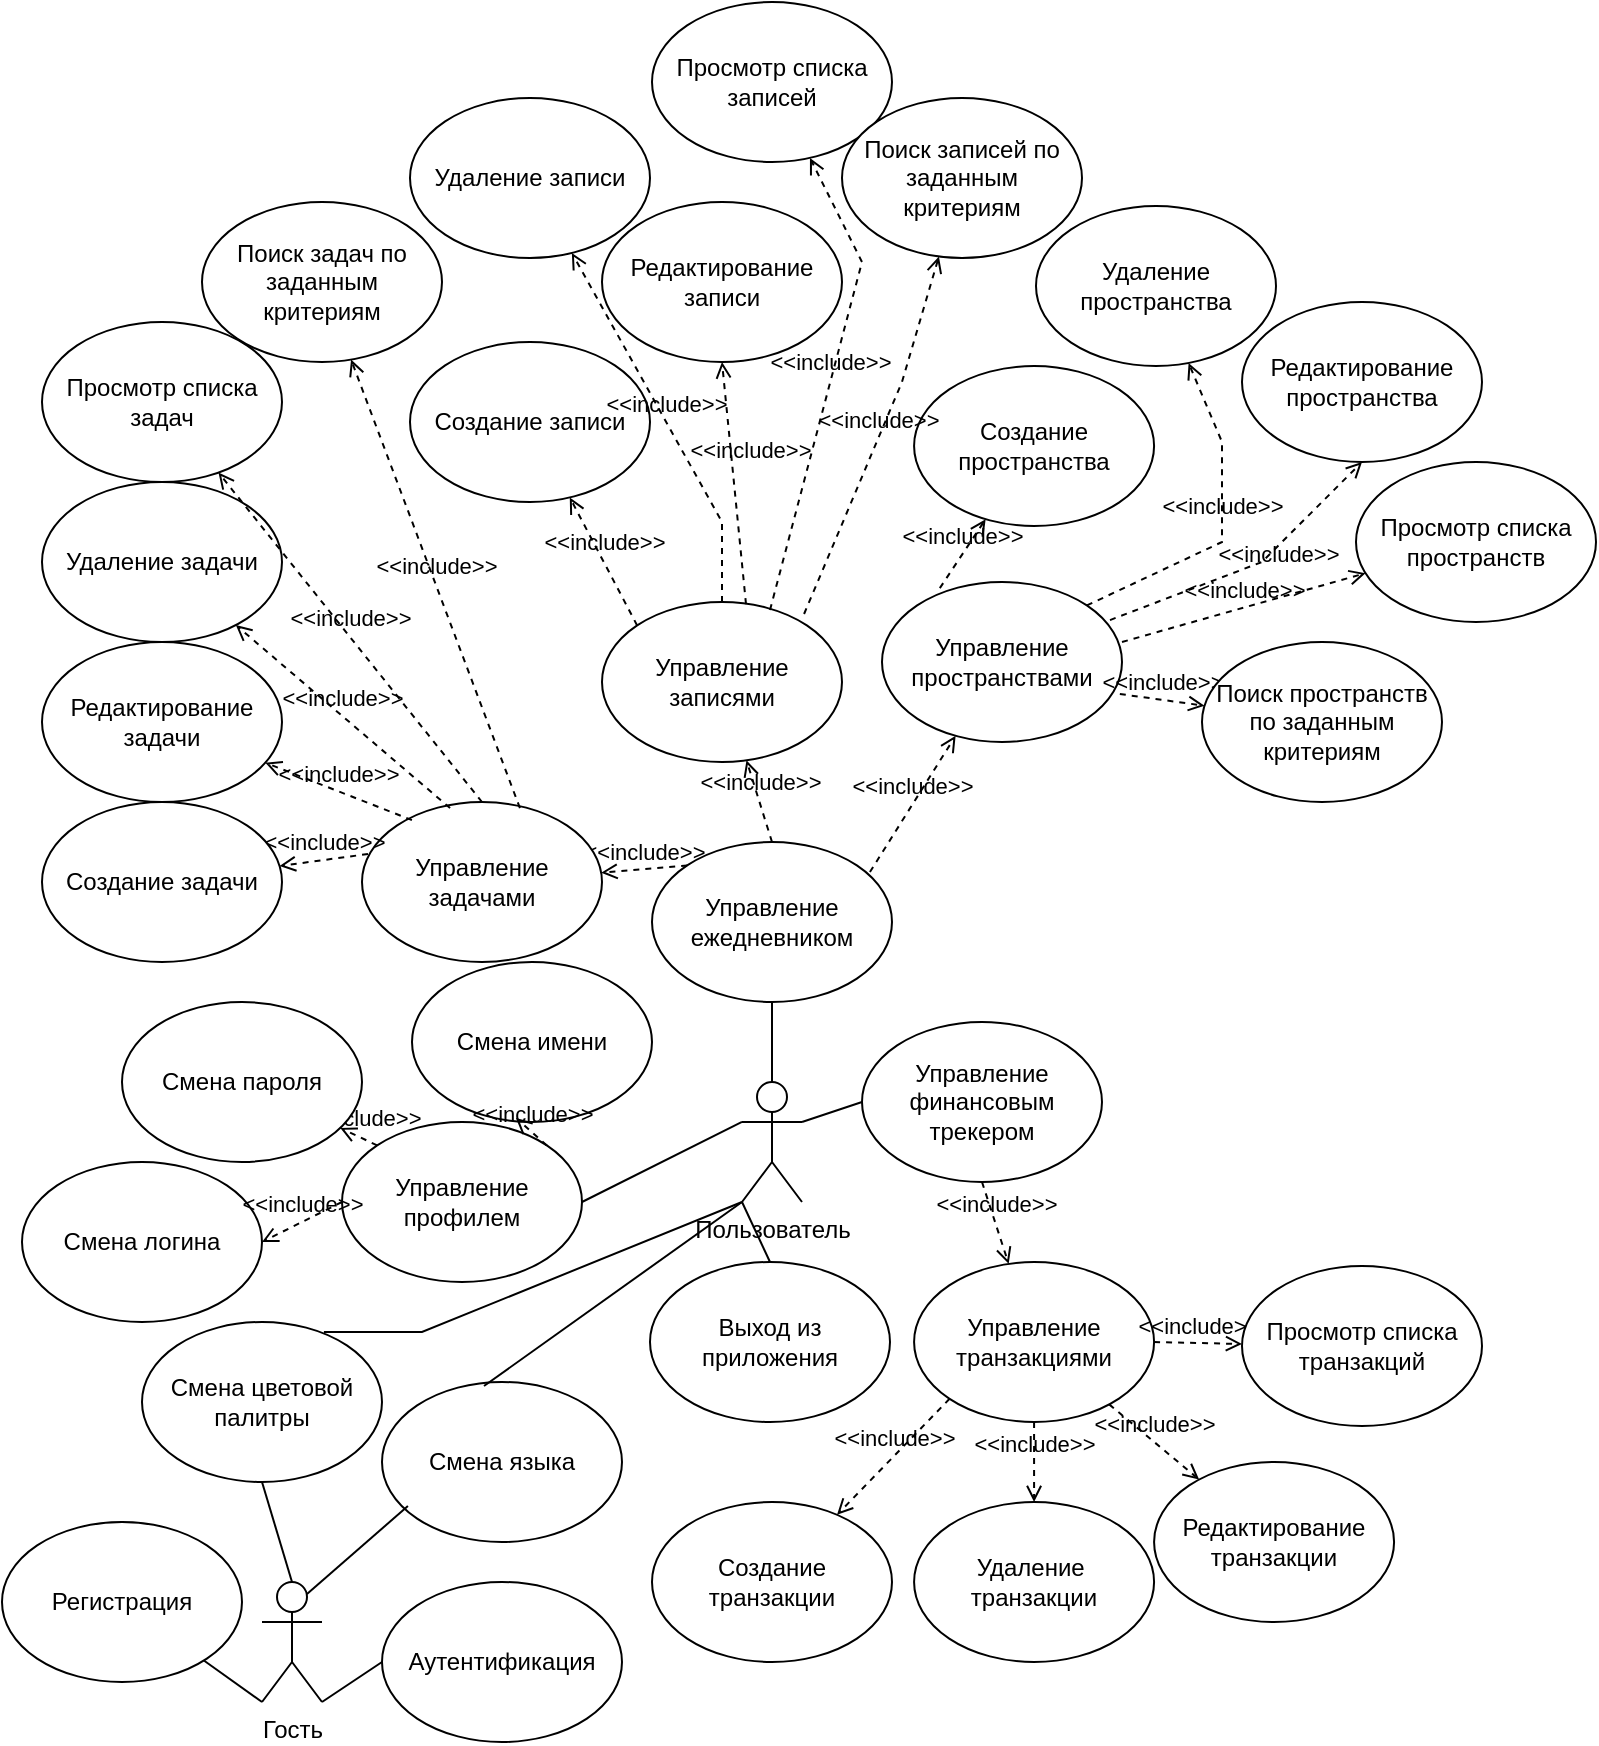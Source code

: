 <mxfile version="24.2.5" type="device">
  <diagram name="Страница — 1" id="C3ocng0XXql7ZPbnZEg3">
    <mxGraphModel dx="1231" dy="1736" grid="1" gridSize="10" guides="1" tooltips="1" connect="1" arrows="1" fold="1" page="1" pageScale="1" pageWidth="827" pageHeight="1169" math="0" shadow="0">
      <root>
        <mxCell id="0" />
        <mxCell id="1" parent="0" />
        <mxCell id="pg2_7ebm1C0G22UTHCx4-1" value="Пользователь" style="shape=umlActor;verticalLabelPosition=bottom;verticalAlign=top;html=1;outlineConnect=0;" parent="1" vertex="1">
          <mxGeometry x="400" y="270" width="30" height="60" as="geometry" />
        </mxCell>
        <mxCell id="pg2_7ebm1C0G22UTHCx4-6" value="Управление профилем" style="ellipse;whiteSpace=wrap;html=1;" parent="1" vertex="1">
          <mxGeometry x="200" y="290" width="120" height="80" as="geometry" />
        </mxCell>
        <mxCell id="pg2_7ebm1C0G22UTHCx4-7" value="&amp;lt;&amp;lt;include&amp;gt;&amp;gt;" style="html=1;verticalAlign=bottom;labelBackgroundColor=none;endArrow=open;endFill=0;dashed=1;rounded=0;exitX=0;exitY=0;exitDx=0;exitDy=0;" parent="1" source="pg2_7ebm1C0G22UTHCx4-6" target="pg2_7ebm1C0G22UTHCx4-9" edge="1">
          <mxGeometry x="-0.017" width="160" relative="1" as="geometry">
            <mxPoint x="120" y="370" as="sourcePoint" />
            <mxPoint x="150" y="200" as="targetPoint" />
            <mxPoint as="offset" />
          </mxGeometry>
        </mxCell>
        <mxCell id="pg2_7ebm1C0G22UTHCx4-8" value="" style="endArrow=none;html=1;rounded=0;exitX=0;exitY=0.333;exitDx=0;exitDy=0;exitPerimeter=0;entryX=1;entryY=0.5;entryDx=0;entryDy=0;" parent="1" source="pg2_7ebm1C0G22UTHCx4-1" target="pg2_7ebm1C0G22UTHCx4-6" edge="1">
          <mxGeometry width="50" height="50" relative="1" as="geometry">
            <mxPoint x="390" y="320" as="sourcePoint" />
            <mxPoint x="440" y="270" as="targetPoint" />
          </mxGeometry>
        </mxCell>
        <mxCell id="pg2_7ebm1C0G22UTHCx4-9" value="Смена пароля" style="ellipse;whiteSpace=wrap;html=1;" parent="1" vertex="1">
          <mxGeometry x="90" y="230" width="120" height="80" as="geometry" />
        </mxCell>
        <mxCell id="pg2_7ebm1C0G22UTHCx4-10" value="Смена логина" style="ellipse;whiteSpace=wrap;html=1;" parent="1" vertex="1">
          <mxGeometry x="40" y="310" width="120" height="80" as="geometry" />
        </mxCell>
        <mxCell id="pg2_7ebm1C0G22UTHCx4-11" value="&amp;lt;&amp;lt;include&amp;gt;&amp;gt;" style="html=1;verticalAlign=bottom;labelBackgroundColor=none;endArrow=open;endFill=0;dashed=1;rounded=0;exitX=0;exitY=0.5;exitDx=0;exitDy=0;entryX=1;entryY=0.5;entryDx=0;entryDy=0;" parent="1" source="pg2_7ebm1C0G22UTHCx4-6" target="pg2_7ebm1C0G22UTHCx4-10" edge="1">
          <mxGeometry x="0.003" width="160" relative="1" as="geometry">
            <mxPoint x="218" y="262" as="sourcePoint" />
            <mxPoint x="179" y="231" as="targetPoint" />
            <mxPoint as="offset" />
          </mxGeometry>
        </mxCell>
        <mxCell id="pg2_7ebm1C0G22UTHCx4-13" value="Смена цветовой палитры" style="ellipse;whiteSpace=wrap;html=1;" parent="1" vertex="1">
          <mxGeometry x="100" y="390" width="120" height="80" as="geometry" />
        </mxCell>
        <mxCell id="pg2_7ebm1C0G22UTHCx4-15" value="Смена языка" style="ellipse;whiteSpace=wrap;html=1;" parent="1" vertex="1">
          <mxGeometry x="220" y="420" width="120" height="80" as="geometry" />
        </mxCell>
        <mxCell id="pg2_7ebm1C0G22UTHCx4-17" value="Выход из приложения" style="ellipse;whiteSpace=wrap;html=1;" parent="1" vertex="1">
          <mxGeometry x="354" y="360" width="120" height="80" as="geometry" />
        </mxCell>
        <mxCell id="pg2_7ebm1C0G22UTHCx4-19" value="" style="endArrow=none;html=1;rounded=0;exitX=0.5;exitY=0;exitDx=0;exitDy=0;entryX=0;entryY=1;entryDx=0;entryDy=0;entryPerimeter=0;" parent="1" source="pg2_7ebm1C0G22UTHCx4-17" target="pg2_7ebm1C0G22UTHCx4-1" edge="1">
          <mxGeometry width="50" height="50" relative="1" as="geometry">
            <mxPoint x="440" y="400" as="sourcePoint" />
            <mxPoint x="390" y="400" as="targetPoint" />
          </mxGeometry>
        </mxCell>
        <mxCell id="pg2_7ebm1C0G22UTHCx4-20" value="Управление ежедневником" style="ellipse;whiteSpace=wrap;html=1;" parent="1" vertex="1">
          <mxGeometry x="355" y="150" width="120" height="80" as="geometry" />
        </mxCell>
        <mxCell id="pg2_7ebm1C0G22UTHCx4-21" value="" style="endArrow=none;html=1;rounded=0;exitX=0.5;exitY=0;exitDx=0;exitDy=0;exitPerimeter=0;" parent="1" source="pg2_7ebm1C0G22UTHCx4-1" target="pg2_7ebm1C0G22UTHCx4-20" edge="1">
          <mxGeometry width="50" height="50" relative="1" as="geometry">
            <mxPoint x="390" y="220" as="sourcePoint" />
            <mxPoint x="440" y="170" as="targetPoint" />
          </mxGeometry>
        </mxCell>
        <mxCell id="pg2_7ebm1C0G22UTHCx4-22" value="&amp;lt;&amp;lt;include&amp;gt;&amp;gt;" style="html=1;verticalAlign=bottom;labelBackgroundColor=none;endArrow=open;endFill=0;dashed=1;rounded=0;exitX=0;exitY=0;exitDx=0;exitDy=0;" parent="1" source="pg2_7ebm1C0G22UTHCx4-20" target="pg2_7ebm1C0G22UTHCx4-23" edge="1">
          <mxGeometry x="0.003" width="160" relative="1" as="geometry">
            <mxPoint x="355" y="162" as="sourcePoint" />
            <mxPoint x="257" y="100" as="targetPoint" />
            <mxPoint as="offset" />
          </mxGeometry>
        </mxCell>
        <mxCell id="pg2_7ebm1C0G22UTHCx4-23" value="Управление задачами" style="ellipse;whiteSpace=wrap;html=1;" parent="1" vertex="1">
          <mxGeometry x="210" y="130" width="120" height="80" as="geometry" />
        </mxCell>
        <mxCell id="pg2_7ebm1C0G22UTHCx4-24" value="&amp;lt;&amp;lt;include&amp;gt;&amp;gt;" style="html=1;verticalAlign=bottom;labelBackgroundColor=none;endArrow=open;endFill=0;dashed=1;rounded=0;exitX=0.5;exitY=0;exitDx=0;exitDy=0;" parent="1" source="pg2_7ebm1C0G22UTHCx4-20" target="pg2_7ebm1C0G22UTHCx4-25" edge="1">
          <mxGeometry x="0.003" width="160" relative="1" as="geometry">
            <mxPoint x="526" y="142" as="sourcePoint" />
            <mxPoint x="410" y="80" as="targetPoint" />
            <mxPoint as="offset" />
          </mxGeometry>
        </mxCell>
        <mxCell id="pg2_7ebm1C0G22UTHCx4-25" value="Управление записями" style="ellipse;whiteSpace=wrap;html=1;" parent="1" vertex="1">
          <mxGeometry x="330" y="30" width="120" height="80" as="geometry" />
        </mxCell>
        <mxCell id="pg2_7ebm1C0G22UTHCx4-26" value="&amp;lt;&amp;lt;include&amp;gt;&amp;gt;" style="html=1;verticalAlign=bottom;labelBackgroundColor=none;endArrow=open;endFill=0;dashed=1;rounded=0;exitX=0.908;exitY=0.188;exitDx=0;exitDy=0;exitPerimeter=0;" parent="1" source="pg2_7ebm1C0G22UTHCx4-20" target="pg2_7ebm1C0G22UTHCx4-27" edge="1">
          <mxGeometry x="-0.006" width="160" relative="1" as="geometry">
            <mxPoint x="475" y="162" as="sourcePoint" />
            <mxPoint x="566.04" y="80" as="targetPoint" />
            <mxPoint as="offset" />
          </mxGeometry>
        </mxCell>
        <mxCell id="pg2_7ebm1C0G22UTHCx4-27" value="Управление пространствами" style="ellipse;whiteSpace=wrap;html=1;" parent="1" vertex="1">
          <mxGeometry x="470" y="20" width="120" height="80" as="geometry" />
        </mxCell>
        <mxCell id="pg2_7ebm1C0G22UTHCx4-28" value="&amp;lt;&amp;lt;include&amp;gt;&amp;gt;" style="html=1;verticalAlign=bottom;labelBackgroundColor=none;endArrow=open;endFill=0;dashed=1;rounded=0;exitX=0.025;exitY=0.325;exitDx=0;exitDy=0;exitPerimeter=0;" parent="1" source="pg2_7ebm1C0G22UTHCx4-23" target="pg2_7ebm1C0G22UTHCx4-29" edge="1">
          <mxGeometry x="0.003" width="160" relative="1" as="geometry">
            <mxPoint x="196" y="102" as="sourcePoint" />
            <mxPoint x="80" y="40" as="targetPoint" />
            <mxPoint as="offset" />
          </mxGeometry>
        </mxCell>
        <mxCell id="pg2_7ebm1C0G22UTHCx4-29" value="Создание задачи" style="ellipse;whiteSpace=wrap;html=1;" parent="1" vertex="1">
          <mxGeometry x="50" y="130" width="120" height="80" as="geometry" />
        </mxCell>
        <mxCell id="pg2_7ebm1C0G22UTHCx4-30" value="&amp;lt;&amp;lt;include&amp;gt;&amp;gt;" style="html=1;verticalAlign=bottom;labelBackgroundColor=none;endArrow=open;endFill=0;dashed=1;rounded=0;exitX=0.208;exitY=0.113;exitDx=0;exitDy=0;exitPerimeter=0;" parent="1" source="pg2_7ebm1C0G22UTHCx4-23" target="pg2_7ebm1C0G22UTHCx4-31" edge="1">
          <mxGeometry x="0.003" width="160" relative="1" as="geometry">
            <mxPoint x="280" y="16" as="sourcePoint" />
            <mxPoint x="180" y="-20" as="targetPoint" />
            <mxPoint as="offset" />
          </mxGeometry>
        </mxCell>
        <mxCell id="pg2_7ebm1C0G22UTHCx4-31" value="Редактирование задачи" style="ellipse;whiteSpace=wrap;html=1;" parent="1" vertex="1">
          <mxGeometry x="50" y="50" width="120" height="80" as="geometry" />
        </mxCell>
        <mxCell id="pg2_7ebm1C0G22UTHCx4-32" value="&amp;lt;&amp;lt;include&amp;gt;&amp;gt;" style="html=1;verticalAlign=bottom;labelBackgroundColor=none;endArrow=open;endFill=0;dashed=1;rounded=0;exitX=0.367;exitY=0.038;exitDx=0;exitDy=0;exitPerimeter=0;" parent="1" source="pg2_7ebm1C0G22UTHCx4-23" target="pg2_7ebm1C0G22UTHCx4-33" edge="1">
          <mxGeometry x="0.003" width="160" relative="1" as="geometry">
            <mxPoint x="414" y="-34" as="sourcePoint" />
            <mxPoint x="314" y="-70" as="targetPoint" />
            <mxPoint as="offset" />
          </mxGeometry>
        </mxCell>
        <mxCell id="pg2_7ebm1C0G22UTHCx4-33" value="Удаление задачи" style="ellipse;whiteSpace=wrap;html=1;" parent="1" vertex="1">
          <mxGeometry x="50" y="-30" width="120" height="80" as="geometry" />
        </mxCell>
        <mxCell id="pg2_7ebm1C0G22UTHCx4-34" value="&amp;lt;&amp;lt;include&amp;gt;&amp;gt;" style="html=1;verticalAlign=bottom;labelBackgroundColor=none;endArrow=open;endFill=0;dashed=1;rounded=0;exitX=0.5;exitY=0;exitDx=0;exitDy=0;" parent="1" source="pg2_7ebm1C0G22UTHCx4-23" target="pg2_7ebm1C0G22UTHCx4-35" edge="1">
          <mxGeometry x="0.003" width="160" relative="1" as="geometry">
            <mxPoint x="380" y="-44" as="sourcePoint" />
            <mxPoint x="280" y="-80" as="targetPoint" />
            <mxPoint as="offset" />
          </mxGeometry>
        </mxCell>
        <mxCell id="pg2_7ebm1C0G22UTHCx4-35" value="Просмотр списка задач" style="ellipse;whiteSpace=wrap;html=1;" parent="1" vertex="1">
          <mxGeometry x="50" y="-110" width="120" height="80" as="geometry" />
        </mxCell>
        <mxCell id="pg2_7ebm1C0G22UTHCx4-36" value="&amp;lt;&amp;lt;include&amp;gt;&amp;gt;" style="html=1;verticalAlign=bottom;labelBackgroundColor=none;endArrow=open;endFill=0;dashed=1;rounded=0;exitX=0.658;exitY=0.038;exitDx=0;exitDy=0;exitPerimeter=0;" parent="1" source="pg2_7ebm1C0G22UTHCx4-23" target="pg2_7ebm1C0G22UTHCx4-37" edge="1">
          <mxGeometry x="0.003" width="160" relative="1" as="geometry">
            <mxPoint x="273.04" y="47.52" as="sourcePoint" />
            <mxPoint x="290" y="-137.52" as="targetPoint" />
            <mxPoint as="offset" />
          </mxGeometry>
        </mxCell>
        <mxCell id="pg2_7ebm1C0G22UTHCx4-37" value="Поиск задач по заданным критериям" style="ellipse;whiteSpace=wrap;html=1;" parent="1" vertex="1">
          <mxGeometry x="130" y="-170" width="120" height="80" as="geometry" />
        </mxCell>
        <mxCell id="pg2_7ebm1C0G22UTHCx4-38" value="&amp;lt;&amp;lt;include&amp;gt;&amp;gt;" style="html=1;verticalAlign=bottom;labelBackgroundColor=none;endArrow=open;endFill=0;dashed=1;rounded=0;exitX=0;exitY=0;exitDx=0;exitDy=0;" parent="1" source="pg2_7ebm1C0G22UTHCx4-25" target="pg2_7ebm1C0G22UTHCx4-39" edge="1">
          <mxGeometry x="0.003" width="160" relative="1" as="geometry">
            <mxPoint x="340" y="45" as="sourcePoint" />
            <mxPoint x="400" y="-21.72" as="targetPoint" />
            <mxPoint as="offset" />
          </mxGeometry>
        </mxCell>
        <mxCell id="pg2_7ebm1C0G22UTHCx4-39" value="Создание записи" style="ellipse;whiteSpace=wrap;html=1;" parent="1" vertex="1">
          <mxGeometry x="234" y="-100" width="120" height="80" as="geometry" />
        </mxCell>
        <mxCell id="pg2_7ebm1C0G22UTHCx4-43" value="&amp;lt;&amp;lt;include&amp;gt;&amp;gt;" style="html=1;verticalAlign=bottom;labelBackgroundColor=none;endArrow=open;endFill=0;dashed=1;rounded=0;exitX=0.5;exitY=0;exitDx=0;exitDy=0;" parent="1" source="pg2_7ebm1C0G22UTHCx4-25" target="pg2_7ebm1C0G22UTHCx4-44" edge="1">
          <mxGeometry x="0.003" width="160" relative="1" as="geometry">
            <mxPoint x="424" y="22" as="sourcePoint" />
            <mxPoint x="476" y="-41.72" as="targetPoint" />
            <mxPoint as="offset" />
            <Array as="points">
              <mxPoint x="390" y="-10" />
            </Array>
          </mxGeometry>
        </mxCell>
        <mxCell id="pg2_7ebm1C0G22UTHCx4-44" value="Удаление записи" style="ellipse;whiteSpace=wrap;html=1;" parent="1" vertex="1">
          <mxGeometry x="234" y="-222" width="120" height="80" as="geometry" />
        </mxCell>
        <mxCell id="pg2_7ebm1C0G22UTHCx4-45" value="&amp;lt;&amp;lt;include&amp;gt;&amp;gt;" style="html=1;verticalAlign=bottom;labelBackgroundColor=none;endArrow=open;endFill=0;dashed=1;rounded=0;exitX=0.6;exitY=0.013;exitDx=0;exitDy=0;entryX=0.5;entryY=1;entryDx=0;entryDy=0;exitPerimeter=0;" parent="1" source="pg2_7ebm1C0G22UTHCx4-25" target="pg2_7ebm1C0G22UTHCx4-46" edge="1">
          <mxGeometry x="0.1" y="-9" width="160" relative="1" as="geometry">
            <mxPoint x="494" y="-90" as="sourcePoint" />
            <mxPoint x="460" y="-154" as="targetPoint" />
            <mxPoint as="offset" />
            <Array as="points">
              <mxPoint x="390" y="-90" />
            </Array>
          </mxGeometry>
        </mxCell>
        <mxCell id="pg2_7ebm1C0G22UTHCx4-46" value="Редактирование записи" style="ellipse;whiteSpace=wrap;html=1;" parent="1" vertex="1">
          <mxGeometry x="330" y="-170" width="120" height="80" as="geometry" />
        </mxCell>
        <mxCell id="pg2_7ebm1C0G22UTHCx4-47" value="&amp;lt;&amp;lt;include&amp;gt;&amp;gt;" style="html=1;verticalAlign=bottom;labelBackgroundColor=none;endArrow=open;endFill=0;dashed=1;rounded=0;exitX=0.7;exitY=0.05;exitDx=0;exitDy=0;exitPerimeter=0;" parent="1" source="pg2_7ebm1C0G22UTHCx4-25" target="pg2_7ebm1C0G22UTHCx4-48" edge="1">
          <mxGeometry width="160" relative="1" as="geometry">
            <mxPoint x="564" as="sourcePoint" />
            <mxPoint x="616" y="-63.72" as="targetPoint" />
            <mxPoint as="offset" />
            <Array as="points">
              <mxPoint x="460" y="-140" />
            </Array>
          </mxGeometry>
        </mxCell>
        <mxCell id="pg2_7ebm1C0G22UTHCx4-48" value="Просмотр списка записей" style="ellipse;whiteSpace=wrap;html=1;" parent="1" vertex="1">
          <mxGeometry x="355" y="-270" width="120" height="80" as="geometry" />
        </mxCell>
        <mxCell id="pg2_7ebm1C0G22UTHCx4-53" value="&amp;lt;&amp;lt;include&amp;gt;&amp;gt;" style="html=1;verticalAlign=bottom;labelBackgroundColor=none;endArrow=open;endFill=0;dashed=1;rounded=0;exitX=0.241;exitY=0.038;exitDx=0;exitDy=0;exitPerimeter=0;" parent="1" source="pg2_7ebm1C0G22UTHCx4-27" target="pg2_7ebm1C0G22UTHCx4-54" edge="1">
          <mxGeometry x="-0.01" width="160" relative="1" as="geometry">
            <mxPoint x="625" y="64" as="sourcePoint" />
            <mxPoint x="677" y="0.28" as="targetPoint" />
            <mxPoint as="offset" />
          </mxGeometry>
        </mxCell>
        <mxCell id="pg2_7ebm1C0G22UTHCx4-54" value="Создание пространства" style="ellipse;whiteSpace=wrap;html=1;" parent="1" vertex="1">
          <mxGeometry x="486.04" y="-88" width="120" height="80" as="geometry" />
        </mxCell>
        <mxCell id="pg2_7ebm1C0G22UTHCx4-55" value="&amp;lt;&amp;lt;include&amp;gt;&amp;gt;" style="html=1;verticalAlign=bottom;labelBackgroundColor=none;endArrow=open;endFill=0;dashed=1;rounded=0;exitX=1;exitY=0;exitDx=0;exitDy=0;" parent="1" source="pg2_7ebm1C0G22UTHCx4-27" target="pg2_7ebm1C0G22UTHCx4-56" edge="1">
          <mxGeometry x="0.003" width="160" relative="1" as="geometry">
            <mxPoint x="660" y="30" as="sourcePoint" />
            <mxPoint x="753" y="-19.72" as="targetPoint" />
            <mxPoint as="offset" />
            <Array as="points">
              <mxPoint x="640" />
              <mxPoint x="640" y="-50" />
            </Array>
          </mxGeometry>
        </mxCell>
        <mxCell id="pg2_7ebm1C0G22UTHCx4-56" value="Удаление пространства" style="ellipse;whiteSpace=wrap;html=1;" parent="1" vertex="1">
          <mxGeometry x="547" y="-168" width="120" height="80" as="geometry" />
        </mxCell>
        <mxCell id="pg2_7ebm1C0G22UTHCx4-57" value="&amp;lt;&amp;lt;include&amp;gt;&amp;gt;" style="html=1;verticalAlign=bottom;labelBackgroundColor=none;endArrow=open;endFill=0;dashed=1;rounded=0;exitX=0.95;exitY=0.238;exitDx=0;exitDy=0;entryX=0.5;entryY=1;entryDx=0;entryDy=0;exitPerimeter=0;" parent="1" source="pg2_7ebm1C0G22UTHCx4-27" target="pg2_7ebm1C0G22UTHCx4-58" edge="1">
          <mxGeometry x="0.1" y="-9" width="160" relative="1" as="geometry">
            <mxPoint x="679" y="53" as="sourcePoint" />
            <mxPoint x="737" y="-132" as="targetPoint" />
            <mxPoint as="offset" />
            <Array as="points">
              <mxPoint x="660" y="10" />
            </Array>
          </mxGeometry>
        </mxCell>
        <mxCell id="pg2_7ebm1C0G22UTHCx4-58" value="Редактирование пространства" style="ellipse;whiteSpace=wrap;html=1;" parent="1" vertex="1">
          <mxGeometry x="650" y="-120" width="120" height="80" as="geometry" />
        </mxCell>
        <mxCell id="pg2_7ebm1C0G22UTHCx4-59" value="&amp;lt;&amp;lt;include&amp;gt;&amp;gt;" style="html=1;verticalAlign=bottom;labelBackgroundColor=none;endArrow=open;endFill=0;dashed=1;rounded=0;exitX=1;exitY=0.375;exitDx=0;exitDy=0;exitPerimeter=0;" parent="1" source="pg2_7ebm1C0G22UTHCx4-27" target="pg2_7ebm1C0G22UTHCx4-60" edge="1">
          <mxGeometry x="0.003" width="160" relative="1" as="geometry">
            <mxPoint x="810" y="40" as="sourcePoint" />
            <mxPoint x="893" y="-41.72" as="targetPoint" />
            <mxPoint as="offset" />
          </mxGeometry>
        </mxCell>
        <mxCell id="pg2_7ebm1C0G22UTHCx4-60" value="Просмотр списка пространств" style="ellipse;whiteSpace=wrap;html=1;" parent="1" vertex="1">
          <mxGeometry x="707" y="-40" width="120" height="80" as="geometry" />
        </mxCell>
        <mxCell id="pg2_7ebm1C0G22UTHCx4-61" value="&amp;lt;&amp;lt;include&amp;gt;&amp;gt;" style="html=1;verticalAlign=bottom;labelBackgroundColor=none;endArrow=open;endFill=0;dashed=1;rounded=0;exitX=0.991;exitY=0.7;exitDx=0;exitDy=0;exitPerimeter=0;" parent="1" source="pg2_7ebm1C0G22UTHCx4-27" target="pg2_7ebm1C0G22UTHCx4-62" edge="1">
          <mxGeometry x="0.003" width="160" relative="1" as="geometry">
            <mxPoint x="590" y="150" as="sourcePoint" />
            <mxPoint x="877" y="48.28" as="targetPoint" />
            <mxPoint as="offset" />
          </mxGeometry>
        </mxCell>
        <mxCell id="pg2_7ebm1C0G22UTHCx4-62" value="Поиск пространств по заданным критериям" style="ellipse;whiteSpace=wrap;html=1;" parent="1" vertex="1">
          <mxGeometry x="630" y="50" width="120" height="80" as="geometry" />
        </mxCell>
        <mxCell id="pg2_7ebm1C0G22UTHCx4-63" value="&amp;lt;&amp;lt;include&amp;gt;&amp;gt;" style="html=1;verticalAlign=bottom;labelBackgroundColor=none;endArrow=open;endFill=0;dashed=1;rounded=0;exitX=0.842;exitY=0.075;exitDx=0;exitDy=0;exitPerimeter=0;" parent="1" source="pg2_7ebm1C0G22UTHCx4-25" target="pg2_7ebm1C0G22UTHCx4-64" edge="1">
          <mxGeometry width="160" relative="1" as="geometry">
            <mxPoint x="509" y="82" as="sourcePoint" />
            <mxPoint x="711" y="-15.72" as="targetPoint" />
            <mxPoint as="offset" />
            <Array as="points">
              <mxPoint x="480" y="-80" />
            </Array>
          </mxGeometry>
        </mxCell>
        <mxCell id="pg2_7ebm1C0G22UTHCx4-64" value="Поиск записей по заданным критериям" style="ellipse;whiteSpace=wrap;html=1;" parent="1" vertex="1">
          <mxGeometry x="450" y="-222" width="120" height="80" as="geometry" />
        </mxCell>
        <mxCell id="pg2_7ebm1C0G22UTHCx4-65" value="Управление финансовым трекером" style="ellipse;whiteSpace=wrap;html=1;" parent="1" vertex="1">
          <mxGeometry x="460" y="240" width="120" height="80" as="geometry" />
        </mxCell>
        <mxCell id="pg2_7ebm1C0G22UTHCx4-66" value="" style="endArrow=none;html=1;rounded=0;entryX=1;entryY=0.333;entryDx=0;entryDy=0;entryPerimeter=0;exitX=0;exitY=0.5;exitDx=0;exitDy=0;" parent="1" source="pg2_7ebm1C0G22UTHCx4-65" target="pg2_7ebm1C0G22UTHCx4-1" edge="1">
          <mxGeometry width="50" height="50" relative="1" as="geometry">
            <mxPoint x="520" y="280" as="sourcePoint" />
            <mxPoint x="450" y="290" as="targetPoint" />
          </mxGeometry>
        </mxCell>
        <mxCell id="pg2_7ebm1C0G22UTHCx4-68" value="&amp;lt;&amp;lt;include&amp;gt;&amp;gt;" style="html=1;verticalAlign=bottom;labelBackgroundColor=none;endArrow=open;endFill=0;dashed=1;rounded=0;exitX=0.5;exitY=1;exitDx=0;exitDy=0;" parent="1" source="pg2_7ebm1C0G22UTHCx4-65" target="pg2_7ebm1C0G22UTHCx4-69" edge="1">
          <mxGeometry x="-0.006" width="160" relative="1" as="geometry">
            <mxPoint x="590.0" y="280" as="sourcePoint" />
            <mxPoint x="745.16" y="400" as="targetPoint" />
            <mxPoint as="offset" />
          </mxGeometry>
        </mxCell>
        <mxCell id="pg2_7ebm1C0G22UTHCx4-69" value="Управление транзакциями" style="ellipse;whiteSpace=wrap;html=1;" parent="1" vertex="1">
          <mxGeometry x="486.04" y="360" width="120" height="80" as="geometry" />
        </mxCell>
        <mxCell id="pg2_7ebm1C0G22UTHCx4-70" value="&amp;lt;&amp;lt;include&amp;gt;&amp;gt;" style="html=1;verticalAlign=bottom;labelBackgroundColor=none;endArrow=open;endFill=0;dashed=1;rounded=0;exitX=0;exitY=1;exitDx=0;exitDy=0;" parent="1" source="pg2_7ebm1C0G22UTHCx4-69" target="pg2_7ebm1C0G22UTHCx4-71" edge="1">
          <mxGeometry x="0.004" width="160" relative="1" as="geometry">
            <mxPoint x="380" y="625" as="sourcePoint" />
            <mxPoint x="482.04" y="540" as="targetPoint" />
            <mxPoint as="offset" />
          </mxGeometry>
        </mxCell>
        <mxCell id="pg2_7ebm1C0G22UTHCx4-71" value="Создание транзакции" style="ellipse;whiteSpace=wrap;html=1;" parent="1" vertex="1">
          <mxGeometry x="355" y="480" width="120" height="80" as="geometry" />
        </mxCell>
        <mxCell id="pg2_7ebm1C0G22UTHCx4-72" value="&amp;lt;&amp;lt;include&amp;gt;&amp;gt;" style="html=1;verticalAlign=bottom;labelBackgroundColor=none;endArrow=open;endFill=0;dashed=1;rounded=0;" parent="1" source="pg2_7ebm1C0G22UTHCx4-69" target="pg2_7ebm1C0G22UTHCx4-73" edge="1">
          <mxGeometry x="0.004" width="160" relative="1" as="geometry">
            <mxPoint x="628" y="420" as="sourcePoint" />
            <mxPoint x="606.04" y="532" as="targetPoint" />
            <mxPoint as="offset" />
          </mxGeometry>
        </mxCell>
        <mxCell id="pg2_7ebm1C0G22UTHCx4-73" value="Удаление&amp;nbsp;&lt;div&gt;транзакции&lt;/div&gt;" style="ellipse;whiteSpace=wrap;html=1;" parent="1" vertex="1">
          <mxGeometry x="486.04" y="480" width="120" height="80" as="geometry" />
        </mxCell>
        <mxCell id="pg2_7ebm1C0G22UTHCx4-74" value="&amp;lt;&amp;lt;include&amp;gt;&amp;gt;" style="html=1;verticalAlign=bottom;labelBackgroundColor=none;endArrow=open;endFill=0;dashed=1;rounded=0;" parent="1" source="pg2_7ebm1C0G22UTHCx4-69" target="pg2_7ebm1C0G22UTHCx4-75" edge="1">
          <mxGeometry x="0.004" width="160" relative="1" as="geometry">
            <mxPoint x="738" y="428" as="sourcePoint" />
            <mxPoint x="716.04" y="540" as="targetPoint" />
            <mxPoint as="offset" />
          </mxGeometry>
        </mxCell>
        <mxCell id="pg2_7ebm1C0G22UTHCx4-75" value="Редактирование транзакции" style="ellipse;whiteSpace=wrap;html=1;" parent="1" vertex="1">
          <mxGeometry x="606.04" y="460" width="120" height="80" as="geometry" />
        </mxCell>
        <mxCell id="pg2_7ebm1C0G22UTHCx4-76" value="&amp;lt;&amp;lt;include&amp;gt;&amp;gt;" style="html=1;verticalAlign=bottom;labelBackgroundColor=none;endArrow=open;endFill=0;dashed=1;rounded=0;exitX=1;exitY=0.5;exitDx=0;exitDy=0;" parent="1" source="pg2_7ebm1C0G22UTHCx4-69" edge="1">
          <mxGeometry x="0.004" width="160" relative="1" as="geometry">
            <mxPoint x="768" y="310" as="sourcePoint" />
            <mxPoint x="650" y="401" as="targetPoint" />
            <mxPoint as="offset" />
          </mxGeometry>
        </mxCell>
        <mxCell id="pg2_7ebm1C0G22UTHCx4-77" value="Просмотр списка транзакций" style="ellipse;whiteSpace=wrap;html=1;" parent="1" vertex="1">
          <mxGeometry x="650" y="362" width="120" height="80" as="geometry" />
        </mxCell>
        <mxCell id="_qJWkEBzdXzlcvWCyu-u-1" value="Гость" style="shape=umlActor;verticalLabelPosition=bottom;verticalAlign=top;html=1;outlineConnect=0;" parent="1" vertex="1">
          <mxGeometry x="160" y="520" width="30" height="60" as="geometry" />
        </mxCell>
        <mxCell id="_qJWkEBzdXzlcvWCyu-u-2" value="" style="endArrow=none;html=1;rounded=0;exitX=0;exitY=1;exitDx=0;exitDy=0;exitPerimeter=0;" parent="1" source="_qJWkEBzdXzlcvWCyu-u-1" target="_qJWkEBzdXzlcvWCyu-u-5" edge="1">
          <mxGeometry width="50" height="50" relative="1" as="geometry">
            <mxPoint x="95" y="570" as="sourcePoint" />
            <mxPoint x="140" y="550" as="targetPoint" />
          </mxGeometry>
        </mxCell>
        <mxCell id="_qJWkEBzdXzlcvWCyu-u-3" value="Аутентификация" style="ellipse;whiteSpace=wrap;html=1;" parent="1" vertex="1">
          <mxGeometry x="220" y="520" width="120" height="80" as="geometry" />
        </mxCell>
        <mxCell id="_qJWkEBzdXzlcvWCyu-u-4" value="" style="endArrow=none;html=1;rounded=0;exitX=1;exitY=1;exitDx=0;exitDy=0;exitPerimeter=0;entryX=0;entryY=0.5;entryDx=0;entryDy=0;" parent="1" source="_qJWkEBzdXzlcvWCyu-u-1" target="_qJWkEBzdXzlcvWCyu-u-3" edge="1">
          <mxGeometry width="50" height="50" relative="1" as="geometry">
            <mxPoint x="115" y="580" as="sourcePoint" />
            <mxPoint x="80" y="620" as="targetPoint" />
          </mxGeometry>
        </mxCell>
        <mxCell id="_qJWkEBzdXzlcvWCyu-u-5" value="Регистрация" style="ellipse;whiteSpace=wrap;html=1;" parent="1" vertex="1">
          <mxGeometry x="30" y="490" width="120" height="80" as="geometry" />
        </mxCell>
        <mxCell id="j5gEIoVvXTDwA1QoyBo_-1" value="" style="endArrow=none;html=1;rounded=0;exitX=0;exitY=1;exitDx=0;exitDy=0;exitPerimeter=0;entryX=0.758;entryY=0.063;entryDx=0;entryDy=0;entryPerimeter=0;" parent="1" source="pg2_7ebm1C0G22UTHCx4-1" target="pg2_7ebm1C0G22UTHCx4-13" edge="1">
          <mxGeometry width="50" height="50" relative="1" as="geometry">
            <mxPoint x="410" y="300" as="sourcePoint" />
            <mxPoint x="365" y="360" as="targetPoint" />
            <Array as="points">
              <mxPoint x="240" y="395" />
            </Array>
          </mxGeometry>
        </mxCell>
        <mxCell id="j5gEIoVvXTDwA1QoyBo_-2" value="" style="endArrow=none;html=1;rounded=0;entryX=0.425;entryY=0.025;entryDx=0;entryDy=0;entryPerimeter=0;exitX=0;exitY=1;exitDx=0;exitDy=0;exitPerimeter=0;" parent="1" source="pg2_7ebm1C0G22UTHCx4-1" target="pg2_7ebm1C0G22UTHCx4-15" edge="1">
          <mxGeometry width="50" height="50" relative="1" as="geometry">
            <mxPoint x="400" y="330" as="sourcePoint" />
            <mxPoint x="364" y="332" as="targetPoint" />
          </mxGeometry>
        </mxCell>
        <mxCell id="j5gEIoVvXTDwA1QoyBo_-4" value="" style="endArrow=none;html=1;rounded=0;exitX=0.5;exitY=1;exitDx=0;exitDy=0;entryX=0.5;entryY=0;entryDx=0;entryDy=0;entryPerimeter=0;" parent="1" source="pg2_7ebm1C0G22UTHCx4-13" target="_qJWkEBzdXzlcvWCyu-u-1" edge="1">
          <mxGeometry width="50" height="50" relative="1" as="geometry">
            <mxPoint x="198" y="480" as="sourcePoint" />
            <mxPoint x="152" y="512" as="targetPoint" />
          </mxGeometry>
        </mxCell>
        <mxCell id="j5gEIoVvXTDwA1QoyBo_-5" value="" style="endArrow=none;html=1;rounded=0;exitX=0.108;exitY=0.775;exitDx=0;exitDy=0;exitPerimeter=0;entryX=0.75;entryY=0.1;entryDx=0;entryDy=0;entryPerimeter=0;" parent="1" source="pg2_7ebm1C0G22UTHCx4-15" target="_qJWkEBzdXzlcvWCyu-u-1" edge="1">
          <mxGeometry width="50" height="50" relative="1" as="geometry">
            <mxPoint x="226" y="484" as="sourcePoint" />
            <mxPoint x="180" y="516" as="targetPoint" />
          </mxGeometry>
        </mxCell>
        <mxCell id="j5gEIoVvXTDwA1QoyBo_-6" value="Смена имени" style="ellipse;whiteSpace=wrap;html=1;" parent="1" vertex="1">
          <mxGeometry x="235" y="210" width="120" height="80" as="geometry" />
        </mxCell>
        <mxCell id="j5gEIoVvXTDwA1QoyBo_-7" value="&amp;lt;&amp;lt;include&amp;gt;&amp;gt;" style="html=1;verticalAlign=bottom;labelBackgroundColor=none;endArrow=open;endFill=0;dashed=1;rounded=0;exitX=1;exitY=0;exitDx=0;exitDy=0;entryX=0.433;entryY=0.975;entryDx=0;entryDy=0;entryPerimeter=0;" parent="1" source="pg2_7ebm1C0G22UTHCx4-6" target="j5gEIoVvXTDwA1QoyBo_-6" edge="1">
          <mxGeometry x="-0.017" width="160" relative="1" as="geometry">
            <mxPoint x="228" y="312" as="sourcePoint" />
            <mxPoint x="209" y="303" as="targetPoint" />
            <mxPoint as="offset" />
          </mxGeometry>
        </mxCell>
      </root>
    </mxGraphModel>
  </diagram>
</mxfile>
